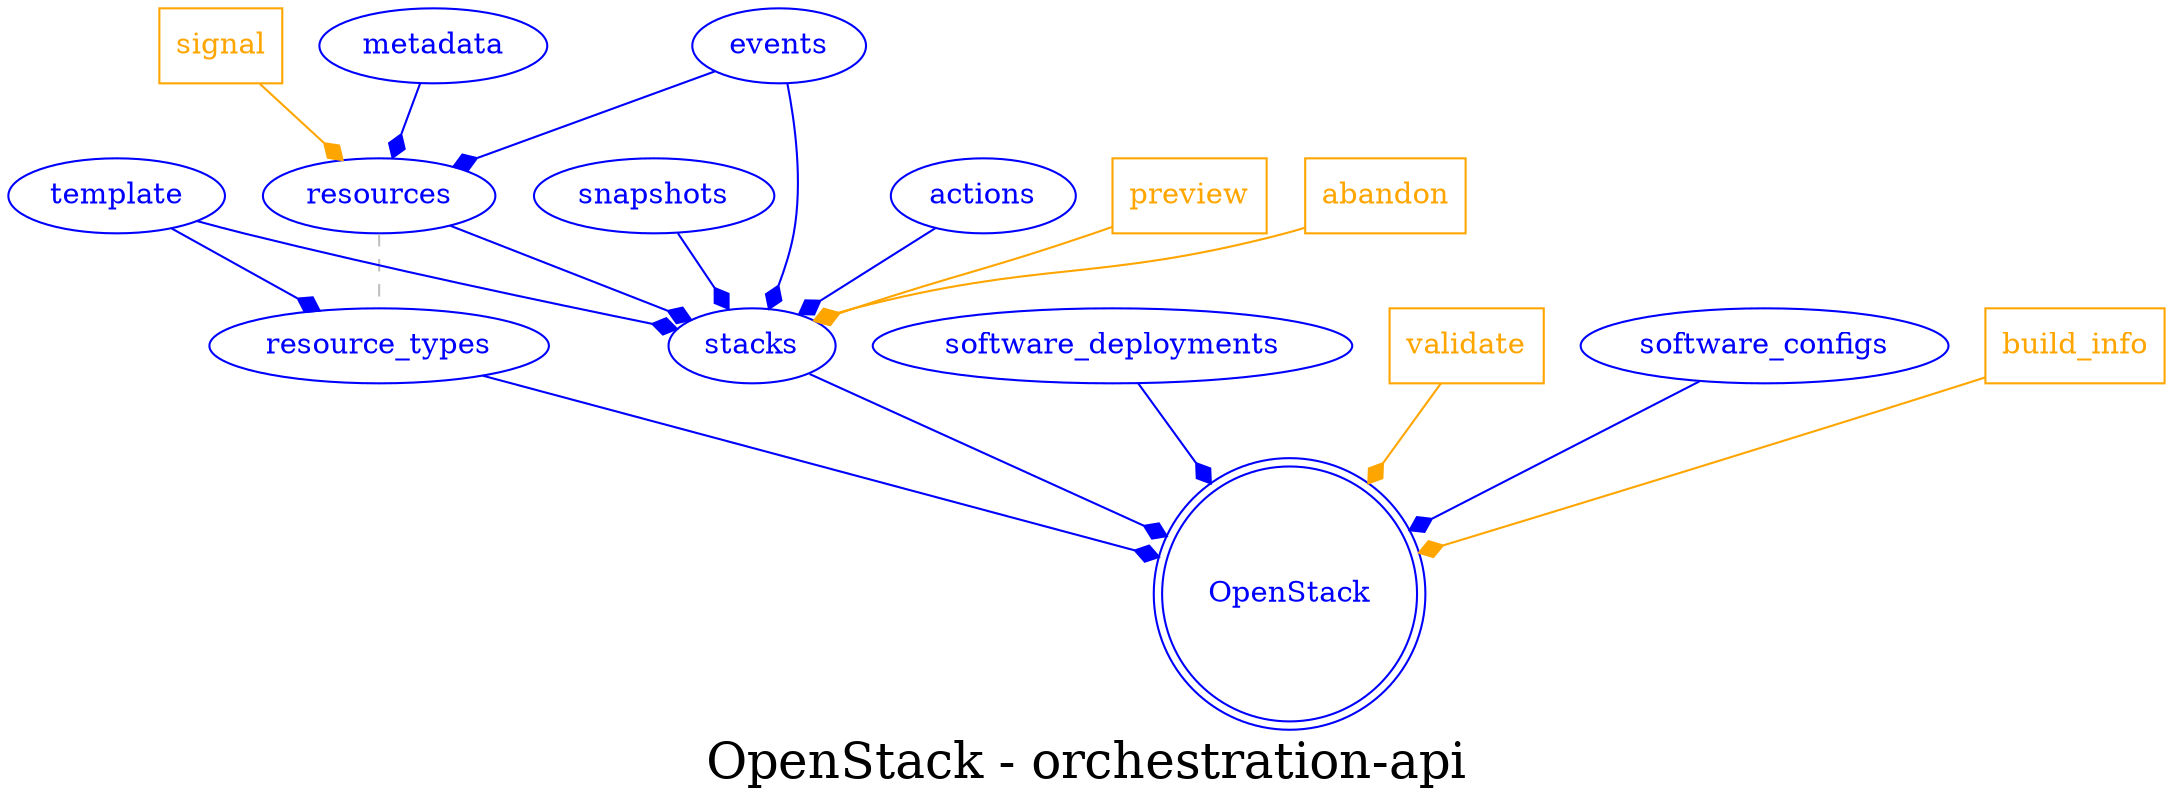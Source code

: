 digraph LexiconGraph {
graph[label="OpenStack - orchestration-api", fontsize=24]
splines=true
"OpenStack" [color=blue, fontcolor=blue, shape=doublecircle]
"resource_types" -> "OpenStack" [color=blue, fontcolor=blue, arrowhead=diamond, arrowtail=none]
"resource_types" [color=blue, fontcolor=blue, shape=ellipse]
"resources" -> "resource_types" [color=grey, fontcolor=grey, arrowhead=none, arrowtail=none, style=dashed]
"template" -> "resource_types" [color=blue, fontcolor=blue, arrowhead=diamond, arrowtail=none]
"template" [color=blue, fontcolor=blue, shape=ellipse]
"stacks" -> "OpenStack" [color=blue, fontcolor=blue, arrowhead=diamond, arrowtail=none]
"stacks" [color=blue, fontcolor=blue, shape=ellipse]
"abandon" [color=orange, fontcolor=orange, shape=box]
"abandon" -> "stacks" [color=orange, fontcolor=orange, arrowhead=diamond, arrowtail=none]
"snapshots" -> "stacks" [color=blue, fontcolor=blue, arrowhead=diamond, arrowtail=none]
"snapshots" [color=blue, fontcolor=blue, shape=ellipse]
"resources" -> "stacks" [color=blue, fontcolor=blue, arrowhead=diamond, arrowtail=none]
"resources" [color=blue, fontcolor=blue, shape=ellipse]
"events" -> "resources" [color=blue, fontcolor=blue, arrowhead=diamond, arrowtail=none]
"events" [color=blue, fontcolor=blue, shape=ellipse]
"metadata" -> "resources" [color=blue, fontcolor=blue, arrowhead=diamond, arrowtail=none]
"metadata" [color=blue, fontcolor=blue, shape=ellipse]
"signal" [color=orange, fontcolor=orange, shape=box]
"signal" -> "resources" [color=orange, fontcolor=orange, arrowhead=diamond, arrowtail=none]
"template" -> "stacks" [color=blue, fontcolor=blue, arrowhead=diamond, arrowtail=none]
"events" -> "stacks" [color=blue, fontcolor=blue, arrowhead=diamond, arrowtail=none]
"actions" -> "stacks" [color=blue, fontcolor=blue, arrowhead=diamond, arrowtail=none]
"actions" [color=blue, fontcolor=blue, shape=ellipse]
"preview" [color=orange, fontcolor=orange, shape=box]
"preview" -> "stacks" [color=orange, fontcolor=orange, arrowhead=diamond, arrowtail=none]
"software_deployments" -> "OpenStack" [color=blue, fontcolor=blue, arrowhead=diamond, arrowtail=none]
"software_deployments" [color=blue, fontcolor=blue, shape=ellipse]
"validate" [color=orange, fontcolor=orange, shape=box]
"validate" -> "OpenStack" [color=orange, fontcolor=orange, arrowhead=diamond, arrowtail=none]
"software_configs" -> "OpenStack" [color=blue, fontcolor=blue, arrowhead=diamond, arrowtail=none]
"software_configs" [color=blue, fontcolor=blue, shape=ellipse]
"build_info" [color=orange, fontcolor=orange, shape=box]
"build_info" -> "OpenStack" [color=orange, fontcolor=orange, arrowhead=diamond, arrowtail=none]
}
